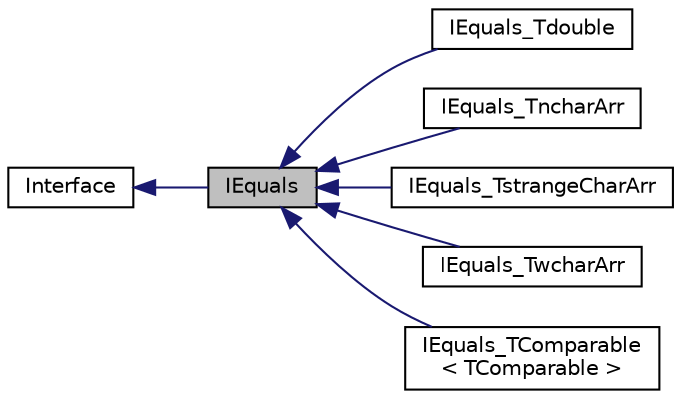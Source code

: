 digraph "IEquals"
{
  edge [fontname="Helvetica",fontsize="10",labelfontname="Helvetica",labelfontsize="10"];
  node [fontname="Helvetica",fontsize="10",shape=record];
  rankdir="LR";
  Node0 [label="IEquals",height=0.2,width=0.4,color="black", fillcolor="grey75", style="filled", fontcolor="black"];
  Node1 -> Node0 [dir="back",color="midnightblue",fontsize="10",style="solid",fontname="Helvetica"];
  Node1 [label="Interface",height=0.2,width=0.4,color="black", fillcolor="white", style="filled",URL="$classaworx_1_1lib_1_1boxing_1_1Interface.html"];
  Node0 -> Node2 [dir="back",color="midnightblue",fontsize="10",style="solid",fontname="Helvetica"];
  Node2 [label="IEquals_Tdouble",height=0.2,width=0.4,color="black", fillcolor="white", style="filled",URL="$classaworx_1_1lib_1_1boxing_1_1ftypes_1_1IEquals__Tdouble.html",tooltip="Implements &#39;Equals&#39; - interface for boxed double values. "];
  Node0 -> Node3 [dir="back",color="midnightblue",fontsize="10",style="solid",fontname="Helvetica"];
  Node3 [label="IEquals_TncharArr",height=0.2,width=0.4,color="black", fillcolor="white", style="filled",URL="$classaworx_1_1lib_1_1boxing_1_1ftypes_1_1IEquals__TncharArr.html",tooltip="Implements &#39;Equals&#39; - interface for boxed nchar[] values. "];
  Node0 -> Node4 [dir="back",color="midnightblue",fontsize="10",style="solid",fontname="Helvetica"];
  Node4 [label="IEquals_TstrangeCharArr",height=0.2,width=0.4,color="black", fillcolor="white", style="filled",URL="$classaworx_1_1lib_1_1boxing_1_1ftypes_1_1IEquals__TstrangeCharArr.html",tooltip="Implements &#39;Equals&#39; - interface for boxed strangeChar[] values. "];
  Node0 -> Node5 [dir="back",color="midnightblue",fontsize="10",style="solid",fontname="Helvetica"];
  Node5 [label="IEquals_TwcharArr",height=0.2,width=0.4,color="black", fillcolor="white", style="filled",URL="$classaworx_1_1lib_1_1boxing_1_1ftypes_1_1IEquals__TwcharArr.html",tooltip="Implements &#39;Equals&#39; - interface for boxed wchar[] values. "];
  Node0 -> Node6 [dir="back",color="midnightblue",fontsize="10",style="solid",fontname="Helvetica"];
  Node6 [label="IEquals_TComparable\l\< TComparable \>",height=0.2,width=0.4,color="black", fillcolor="white", style="filled",URL="$classaworx_1_1lib_1_1boxing_1_1IEquals__TComparable.html"];
}
